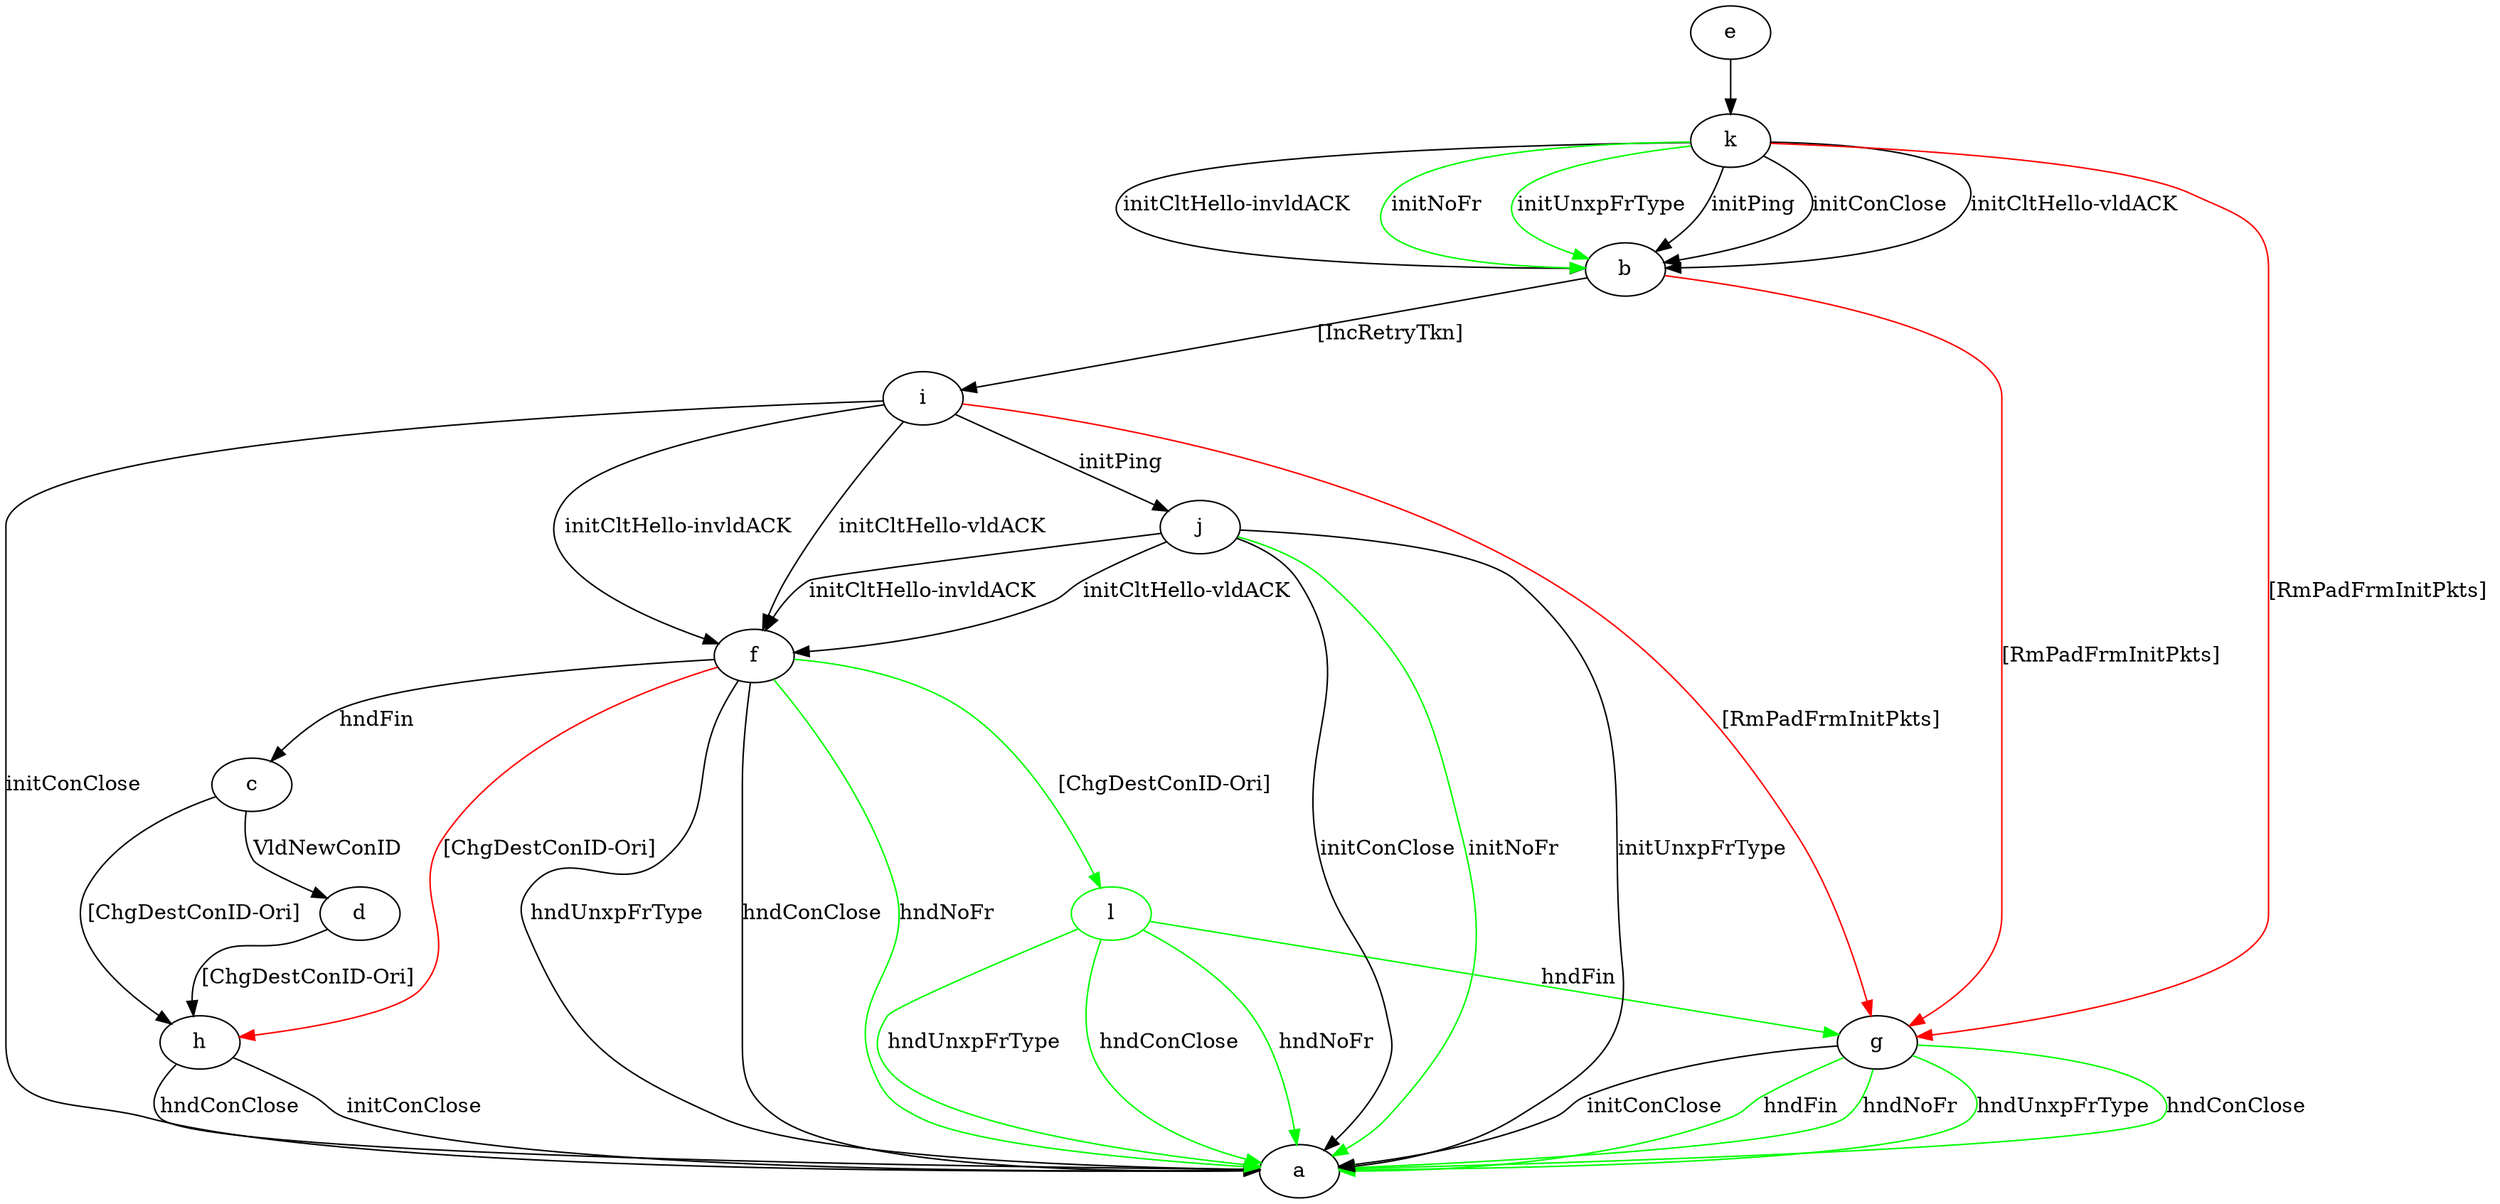 digraph "" {
	b -> g	[key=0,
		color=red,
		label="[RmPadFrmInitPkts] "];
	b -> i	[key=0,
		label="[IncRetryTkn] "];
	c -> d	[key=0,
		label="VldNewConID "];
	c -> h	[key=0,
		label="[ChgDestConID-Ori] "];
	d -> h	[key=0,
		label="[ChgDestConID-Ori] "];
	e -> k	[key=0];
	f -> a	[key=0,
		label="hndUnxpFrType "];
	f -> a	[key=1,
		label="hndConClose "];
	f -> a	[key=2,
		color=green,
		label="hndNoFr "];
	f -> c	[key=0,
		label="hndFin "];
	f -> h	[key=0,
		color=red,
		label="[ChgDestConID-Ori] "];
	l	[color=green];
	f -> l	[key=0,
		color=green,
		label="[ChgDestConID-Ori] "];
	g -> a	[key=0,
		label="initConClose "];
	g -> a	[key=1,
		color=green,
		label="hndFin "];
	g -> a	[key=2,
		color=green,
		label="hndNoFr "];
	g -> a	[key=3,
		color=green,
		label="hndUnxpFrType "];
	g -> a	[key=4,
		color=green,
		label="hndConClose "];
	h -> a	[key=0,
		label="initConClose "];
	h -> a	[key=1,
		label="hndConClose "];
	i -> a	[key=0,
		label="initConClose "];
	i -> f	[key=0,
		label="initCltHello-vldACK "];
	i -> f	[key=1,
		label="initCltHello-invldACK "];
	i -> g	[key=0,
		color=red,
		label="[RmPadFrmInitPkts] "];
	i -> j	[key=0,
		label="initPing "];
	j -> a	[key=0,
		label="initConClose "];
	j -> a	[key=1,
		label="initUnxpFrType "];
	j -> a	[key=2,
		color=green,
		label="initNoFr "];
	j -> f	[key=0,
		label="initCltHello-vldACK "];
	j -> f	[key=1,
		label="initCltHello-invldACK "];
	k -> b	[key=0,
		label="initPing "];
	k -> b	[key=1,
		label="initConClose "];
	k -> b	[key=2,
		label="initCltHello-vldACK "];
	k -> b	[key=3,
		label="initCltHello-invldACK "];
	k -> b	[key=4,
		color=green,
		label="initNoFr "];
	k -> b	[key=5,
		color=green,
		label="initUnxpFrType "];
	k -> g	[key=0,
		color=red,
		label="[RmPadFrmInitPkts] "];
	l -> a	[key=0,
		color=green,
		label="hndNoFr "];
	l -> a	[key=1,
		color=green,
		label="hndUnxpFrType "];
	l -> a	[key=2,
		color=green,
		label="hndConClose "];
	l -> g	[key=0,
		color=green,
		label="hndFin "];
}
